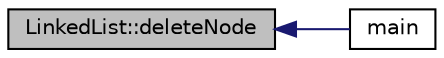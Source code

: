 digraph "LinkedList::deleteNode"
{
 // INTERACTIVE_SVG=YES
  edge [fontname="Helvetica",fontsize="10",labelfontname="Helvetica",labelfontsize="10"];
  node [fontname="Helvetica",fontsize="10",shape=record];
  rankdir="LR";
  Node46 [label="LinkedList::deleteNode",height=0.2,width=0.4,color="black", fillcolor="grey75", style="filled", fontcolor="black"];
  Node46 -> Node47 [dir="back",color="midnightblue",fontsize="10",style="solid"];
  Node47 [label="main",height=0.2,width=0.4,color="black", fillcolor="white", style="filled",URL="$main_8cpp.html#ae66f6b31b5ad750f1fe042a706a4e3d4"];
}
